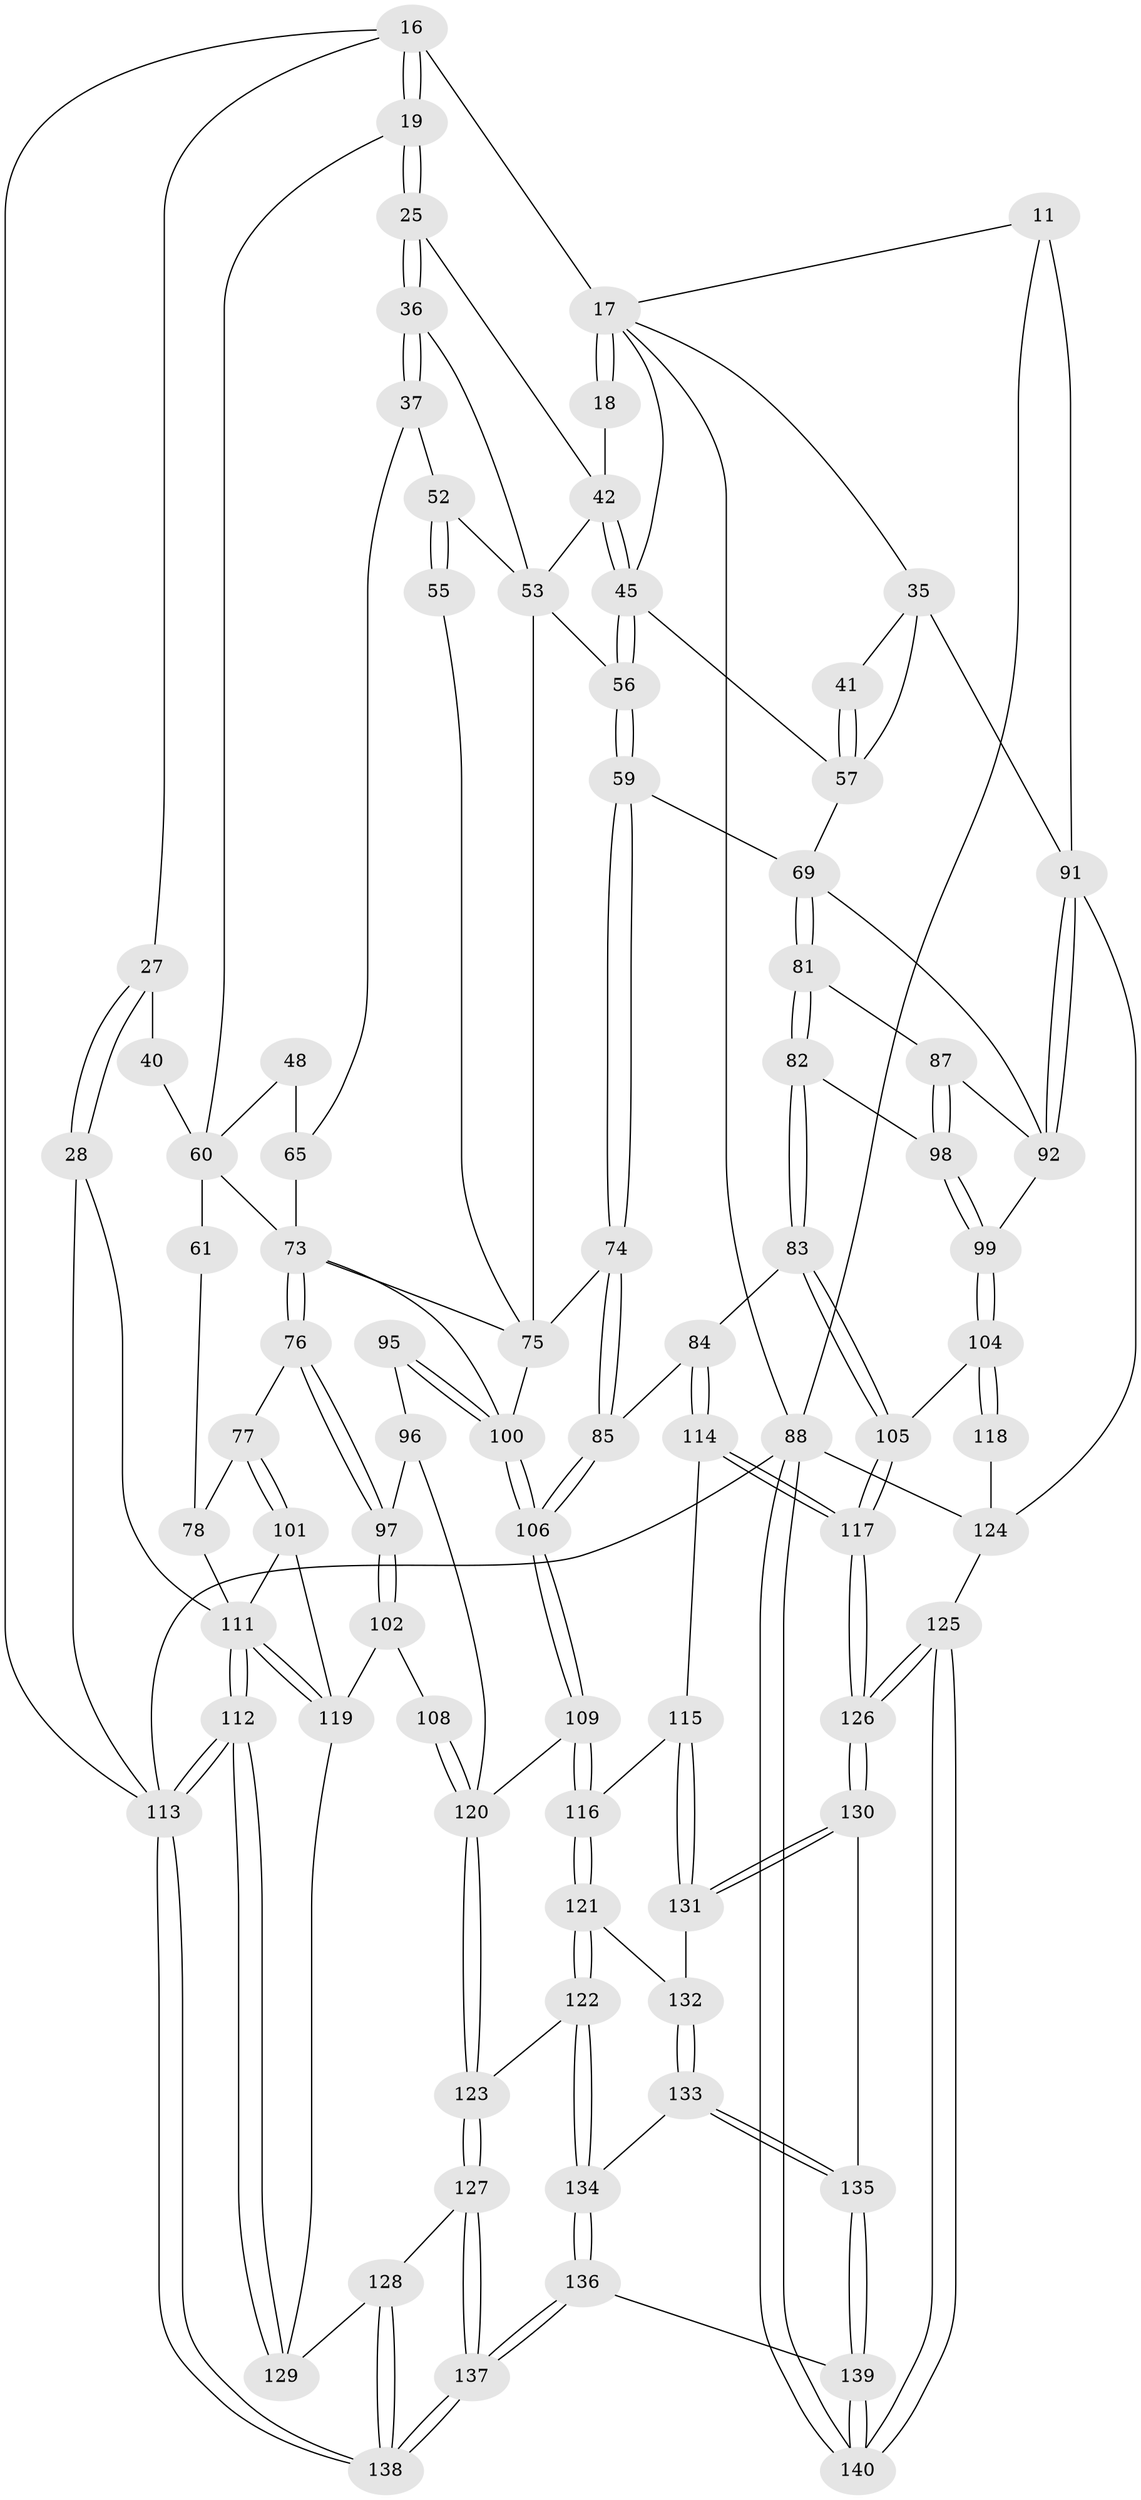 // original degree distribution, {3: 0.014285714285714285, 6: 0.24285714285714285, 4: 0.2571428571428571, 5: 0.4857142857142857}
// Generated by graph-tools (version 1.1) at 2025/04/03/04/25 22:04:32]
// undirected, 84 vertices, 197 edges
graph export_dot {
graph [start="1"]
  node [color=gray90,style=filled];
  11 [pos="+0.9406584818418046+0.040286834043855246",super="+10"];
  16 [pos="+0.4741018056226042+0",super="+5"];
  17 [pos="+0.704070524543717+0.19396359991652087",super="+14+15"];
  18 [pos="+0.659715083317916+0.17051578001644324"];
  19 [pos="+0.47381537927718853+0"];
  25 [pos="+0.5746721289296168+0.13642381561743971"];
  27 [pos="+0.017113499786963818+0.272958096825403",super="+23"];
  28 [pos="+0+0.36513171411055767"];
  35 [pos="+0.9237022041356805+0.26297622252379327",super="+29"];
  36 [pos="+0.530852416902785+0.21597043250995335"];
  37 [pos="+0.440509188618071+0.259918025746386"];
  40 [pos="+0.10870598635820185+0.27194886462624074",super="+22"];
  41 [pos="+0.8395669540842905+0.30485989646355016"];
  42 [pos="+0.6114439003389458+0.24477689662412028",super="+24"];
  45 [pos="+0.6547621364109092+0.30294548717754344",super="+32"];
  48 [pos="+0.3738428163656504+0.24256117428680046",super="+39"];
  52 [pos="+0.46370589801737666+0.2744055582068582",super="+51"];
  53 [pos="+0.5774949117699558+0.3720993018040559",super="+43+44"];
  55 [pos="+0.5661595311627045+0.3631251115235535"];
  56 [pos="+0.6489605933357894+0.36073147915424486"];
  57 [pos="+0.7919044501543211+0.35816512315566146",super="+31+30"];
  59 [pos="+0.7590651642280597+0.4098166355630388"];
  60 [pos="+0.22624797922690065+0.3827685141948328",super="+50+47"];
  61 [pos="+0.19467286883310855+0.37255040444509135"];
  65 [pos="+0.4116498048399929+0.37798169204427134",super="+38+64"];
  69 [pos="+0.8699182237484809+0.4334917842777086",super="+58"];
  73 [pos="+0.31579053672361634+0.5020286978907397",super="+72+63+62+67"];
  74 [pos="+0.7097725344746955+0.5412416622323489"];
  75 [pos="+0.5482370487142156+0.41570877377705856",super="+66"];
  76 [pos="+0.30461425182141705+0.5315424741655199"];
  77 [pos="+0.21808344999824725+0.5613288166721899"];
  78 [pos="+0.1336685093125238+0.4745766634503426",super="+70"];
  81 [pos="+0.8902945346908587+0.4994682628173263"];
  82 [pos="+0.804008744826365+0.585100778751735"];
  83 [pos="+0.750964246037277+0.6021691755206026"];
  84 [pos="+0.712498998192105+0.5836926833179168"];
  85 [pos="+0.7052904030386861+0.5772224689620853"];
  87 [pos="+0.9210968592030683+0.5316596263553839"];
  88 [pos="+1+1",super="+2"];
  91 [pos="+1+0.518442784781752",super="+33+26+34+12"];
  92 [pos="+1+0.5350733134068745",super="+86"];
  95 [pos="+0.42041113351024445+0.5870312761487524"];
  96 [pos="+0.34714530517777975+0.5923755223387387"];
  97 [pos="+0.33271323972486366+0.5801895723218414"];
  98 [pos="+0.9111261194078111+0.5987979020715327"];
  99 [pos="+0.9303799427594047+0.6387171322981949"];
  100 [pos="+0.5411650737227117+0.598679737018351",super="+80"];
  101 [pos="+0.14995745637614585+0.6664884970556526"];
  102 [pos="+0.24996312104855464+0.725368722128677"];
  104 [pos="+0.9127622535301086+0.7147193955105813"];
  105 [pos="+0.8375747664441945+0.7246199230082994"];
  106 [pos="+0.5566736210343463+0.6197342845155728"];
  108 [pos="+0.3332723660420284+0.7551562265507537"];
  109 [pos="+0.5307435330312614+0.696131438424574"];
  111 [pos="+0+0.797881637737279",super="+94+71+93"];
  112 [pos="+0+1"];
  113 [pos="+0+1",super="+3"];
  114 [pos="+0.6904082259713712+0.7784158927930255"];
  115 [pos="+0.6635913624903709+0.7860535564687623"];
  116 [pos="+0.5587299801476194+0.7577611097086198"];
  117 [pos="+0.787426205871834+0.7991176283246421"];
  118 [pos="+0.973518453622869+0.7574768102662368"];
  119 [pos="+0.15133390411465067+0.7906822659678627",super="+103"];
  120 [pos="+0.3563403199510174+0.7756426763628221",super="+110+107"];
  121 [pos="+0.553376388123738+0.7744949109170777"];
  122 [pos="+0.473301939926305+0.8691285832796939"];
  123 [pos="+0.3621674638514269+0.8624880497450657"];
  124 [pos="+0.9119715464709354+0.9119221414450321",super="+89+90"];
  125 [pos="+0.839985388786089+0.9539160255998457"];
  126 [pos="+0.8160592069000622+0.9286367329099295"];
  127 [pos="+0.31985241450532376+0.9245272016494774"];
  128 [pos="+0.1991112659209824+0.8888428264818717"];
  129 [pos="+0.16297979082446257+0.8539173193294115"];
  130 [pos="+0.6854947362157927+0.9236763827807241"];
  131 [pos="+0.6625147320195707+0.8878725046783995"];
  132 [pos="+0.5872262865004009+0.8809379564285247"];
  133 [pos="+0.5717836067778778+0.9139970560042765"];
  134 [pos="+0.5120964278070402+0.940139853527713"];
  135 [pos="+0.6403126229675694+0.9707468014696207"];
  136 [pos="+0.46681567253308276+1"];
  137 [pos="+0.3896078748142136+1"];
  138 [pos="+0+1"];
  139 [pos="+0.5699827753552488+1"];
  140 [pos="+0.8537432480115223+1"];
  11 -- 17;
  11 -- 91 [weight=2];
  11 -- 88;
  16 -- 19;
  16 -- 19;
  16 -- 113;
  16 -- 17 [weight=2];
  16 -- 27;
  17 -- 18 [weight=2];
  17 -- 18;
  17 -- 88;
  17 -- 35;
  17 -- 45;
  18 -- 42;
  19 -- 25;
  19 -- 25;
  19 -- 60;
  25 -- 36;
  25 -- 36;
  25 -- 42;
  27 -- 28;
  27 -- 28;
  27 -- 40 [weight=2];
  28 -- 113;
  28 -- 111;
  35 -- 41;
  35 -- 91 [weight=2];
  35 -- 57;
  36 -- 37;
  36 -- 37;
  36 -- 53;
  37 -- 52;
  37 -- 65;
  40 -- 60 [weight=2];
  41 -- 57 [weight=2];
  41 -- 57;
  42 -- 45;
  42 -- 45;
  42 -- 53;
  45 -- 56;
  45 -- 56;
  45 -- 57;
  48 -- 65 [weight=2];
  48 -- 60 [weight=2];
  52 -- 55 [weight=2];
  52 -- 55;
  52 -- 53;
  53 -- 56;
  53 -- 75;
  55 -- 75;
  56 -- 59;
  56 -- 59;
  57 -- 69;
  59 -- 74;
  59 -- 74;
  59 -- 69;
  60 -- 61 [weight=2];
  60 -- 73 [weight=2];
  61 -- 78;
  65 -- 73 [weight=2];
  69 -- 81;
  69 -- 81;
  69 -- 92;
  73 -- 76;
  73 -- 76;
  73 -- 100;
  73 -- 75;
  74 -- 75;
  74 -- 85;
  74 -- 85;
  75 -- 100;
  76 -- 77;
  76 -- 97;
  76 -- 97;
  77 -- 78;
  77 -- 101;
  77 -- 101;
  78 -- 111 [weight=2];
  81 -- 82;
  81 -- 82;
  81 -- 87;
  82 -- 83;
  82 -- 83;
  82 -- 98;
  83 -- 84;
  83 -- 105;
  83 -- 105;
  84 -- 85;
  84 -- 114;
  84 -- 114;
  85 -- 106;
  85 -- 106;
  87 -- 98;
  87 -- 98;
  87 -- 92;
  88 -- 140;
  88 -- 140;
  88 -- 113 [weight=2];
  88 -- 124;
  91 -- 92 [weight=2];
  91 -- 92;
  91 -- 124;
  92 -- 99;
  95 -- 96;
  95 -- 100 [weight=2];
  95 -- 100;
  96 -- 97;
  96 -- 120;
  97 -- 102;
  97 -- 102;
  98 -- 99;
  98 -- 99;
  99 -- 104;
  99 -- 104;
  100 -- 106;
  100 -- 106;
  101 -- 119;
  101 -- 111;
  102 -- 108;
  102 -- 119;
  104 -- 105;
  104 -- 118;
  104 -- 118;
  105 -- 117;
  105 -- 117;
  106 -- 109;
  106 -- 109;
  108 -- 120 [weight=2];
  108 -- 120;
  109 -- 116;
  109 -- 116;
  109 -- 120;
  111 -- 112;
  111 -- 112;
  111 -- 119;
  111 -- 119;
  112 -- 113;
  112 -- 113;
  112 -- 129;
  112 -- 129;
  113 -- 138;
  113 -- 138;
  114 -- 115;
  114 -- 117;
  114 -- 117;
  115 -- 116;
  115 -- 131;
  115 -- 131;
  116 -- 121;
  116 -- 121;
  117 -- 126;
  117 -- 126;
  118 -- 124 [weight=2];
  119 -- 129;
  120 -- 123;
  120 -- 123;
  121 -- 122;
  121 -- 122;
  121 -- 132;
  122 -- 123;
  122 -- 134;
  122 -- 134;
  123 -- 127;
  123 -- 127;
  124 -- 125;
  125 -- 126;
  125 -- 126;
  125 -- 140;
  125 -- 140;
  126 -- 130;
  126 -- 130;
  127 -- 128;
  127 -- 137;
  127 -- 137;
  128 -- 129;
  128 -- 138;
  128 -- 138;
  130 -- 131;
  130 -- 131;
  130 -- 135;
  131 -- 132;
  132 -- 133;
  132 -- 133;
  133 -- 134;
  133 -- 135;
  133 -- 135;
  134 -- 136;
  134 -- 136;
  135 -- 139;
  135 -- 139;
  136 -- 137;
  136 -- 137;
  136 -- 139;
  137 -- 138;
  137 -- 138;
  139 -- 140;
  139 -- 140;
}
